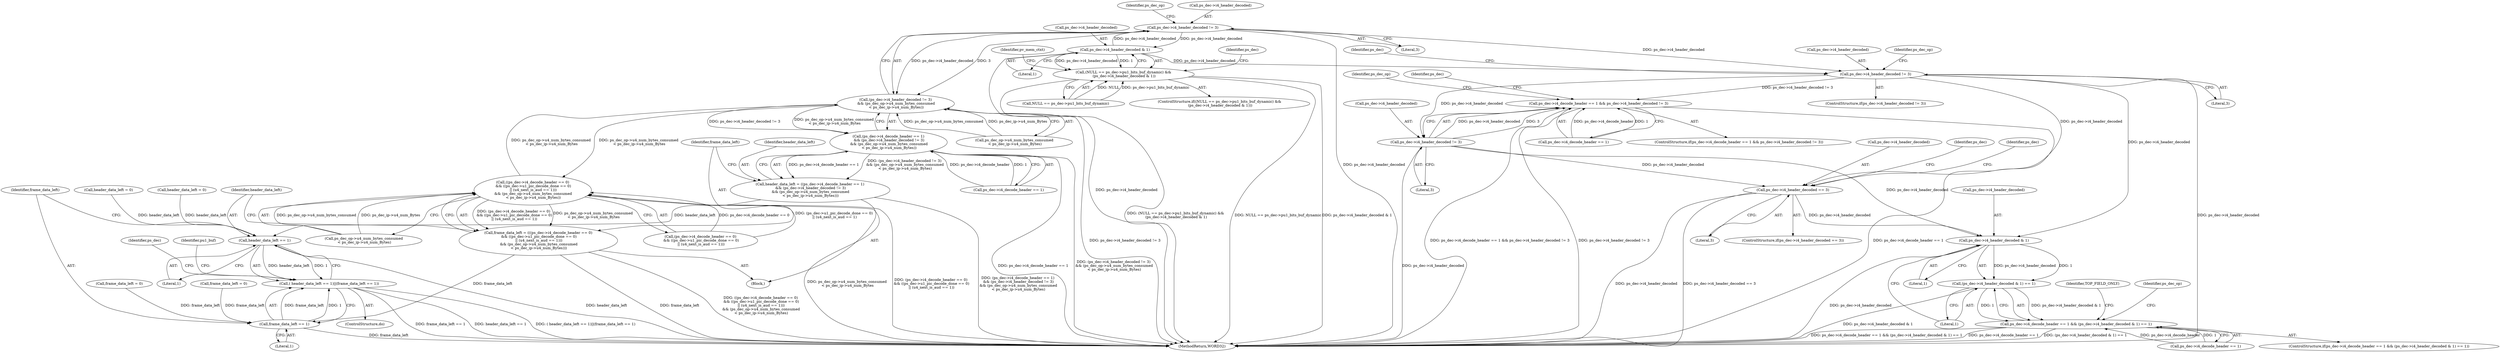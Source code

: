 digraph "0_Android_e86d3cfd2bc28dac421092106751e5638d54a848@pointer" {
"1001456" [label="(Call,ps_dec->i4_header_decoded != 3)"];
"1001027" [label="(Call,ps_dec->i4_header_decoded & 1)"];
"1001456" [label="(Call,ps_dec->i4_header_decoded != 3)"];
"1001021" [label="(Call,(NULL == ps_dec->pu1_bits_buf_dynamic) &&\n (ps_dec->i4_header_decoded & 1))"];
"1001455" [label="(Call,(ps_dec->i4_header_decoded != 3)\n && (ps_dec_op->u4_num_bytes_consumed\n < ps_dec_ip->u4_num_Bytes))"];
"1001449" [label="(Call,(ps_dec->i4_decode_header == 1)\n && (ps_dec->i4_header_decoded != 3)\n && (ps_dec_op->u4_num_bytes_consumed\n < ps_dec_ip->u4_num_Bytes))"];
"1001447" [label="(Call,header_data_left = ((ps_dec->i4_decode_header == 1)\n && (ps_dec->i4_header_decoded != 3)\n && (ps_dec_op->u4_num_bytes_consumed\n < ps_dec_ip->u4_num_Bytes)))"];
"1001494" [label="(Call,header_data_left == 1)"];
"1001493" [label="(Call,( header_data_left == 1)||(frame_data_left == 1))"];
"1001470" [label="(Call,((ps_dec->i4_decode_header == 0)\n && ((ps_dec->u1_pic_decode_done == 0)\n || (u4_next_is_aud == 1)))\n && (ps_dec_op->u4_num_bytes_consumed\n < ps_dec_ip->u4_num_Bytes))"];
"1001468" [label="(Call,frame_data_left = (((ps_dec->i4_decode_header == 0)\n && ((ps_dec->u1_pic_decode_done == 0)\n || (u4_next_is_aud == 1)))\n && (ps_dec_op->u4_num_bytes_consumed\n < ps_dec_ip->u4_num_Bytes)))"];
"1001497" [label="(Call,frame_data_left == 1)"];
"1001800" [label="(Call,ps_dec->i4_header_decoded != 3)"];
"1001814" [label="(Call,ps_dec->i4_decode_header == 1 && ps_dec->i4_header_decoded != 3)"];
"1001820" [label="(Call,ps_dec->i4_header_decoded != 3)"];
"1001936" [label="(Call,ps_dec->i4_header_decoded == 3)"];
"1002154" [label="(Call,ps_dec->i4_header_decoded & 1)"];
"1002153" [label="(Call,(ps_dec->i4_header_decoded & 1) == 1)"];
"1002147" [label="(Call,ps_dec->i4_decode_header == 1 && (ps_dec->i4_header_decoded & 1) == 1)"];
"1001447" [label="(Call,header_data_left = ((ps_dec->i4_decode_header == 1)\n && (ps_dec->i4_header_decoded != 3)\n && (ps_dec_op->u4_num_bytes_consumed\n < ps_dec_ip->u4_num_Bytes)))"];
"1001022" [label="(Call,NULL == ps_dec->pu1_bits_buf_dynamic)"];
"1002147" [label="(Call,ps_dec->i4_decode_header == 1 && (ps_dec->i4_header_decoded & 1) == 1)"];
"1002205" [label="(Identifier,TOP_FIELD_ONLY)"];
"1001496" [label="(Literal,1)"];
"1001815" [label="(Call,ps_dec->i4_decode_header == 1)"];
"1002153" [label="(Call,(ps_dec->i4_header_decoded & 1) == 1)"];
"1001824" [label="(Literal,3)"];
"1000202" [label="(Call,header_data_left = 0)"];
"1001463" [label="(Identifier,ps_dec_op)"];
"1001804" [label="(Literal,3)"];
"1002155" [label="(Call,ps_dec->i4_header_decoded)"];
"1001001" [label="(Identifier,pu1_buf)"];
"1001821" [label="(Call,ps_dec->i4_header_decoded)"];
"1001486" [label="(Call,ps_dec_op->u4_num_bytes_consumed\n < ps_dec_ip->u4_num_Bytes)"];
"1001021" [label="(Call,(NULL == ps_dec->pu1_bits_buf_dynamic) &&\n (ps_dec->i4_header_decoded & 1))"];
"1001495" [label="(Identifier,header_data_left)"];
"1001304" [label="(Call,frame_data_left = 0)"];
"1002146" [label="(ControlStructure,if(ps_dec->i4_decode_header == 1 && (ps_dec->i4_header_decoded & 1) == 1))"];
"1001940" [label="(Literal,3)"];
"1001448" [label="(Identifier,header_data_left)"];
"1001828" [label="(Identifier,ps_dec_op)"];
"1001457" [label="(Call,ps_dec->i4_header_decoded)"];
"1001808" [label="(Identifier,ps_dec_op)"];
"1002158" [label="(Literal,1)"];
"1001835" [label="(Identifier,ps_dec)"];
"1001449" [label="(Call,(ps_dec->i4_decode_header == 1)\n && (ps_dec->i4_header_decoded != 3)\n && (ps_dec_op->u4_num_bytes_consumed\n < ps_dec_ip->u4_num_Bytes))"];
"1001079" [label="(Identifier,ps_dec)"];
"1002159" [label="(Literal,1)"];
"1001936" [label="(Call,ps_dec->i4_header_decoded == 3)"];
"1001504" [label="(Identifier,ps_dec)"];
"1001456" [label="(Call,ps_dec->i4_header_decoded != 3)"];
"1001799" [label="(ControlStructure,if(ps_dec->i4_header_decoded != 3))"];
"1001494" [label="(Call,header_data_left == 1)"];
"1000206" [label="(Call,frame_data_left = 0)"];
"1001817" [label="(Identifier,ps_dec)"];
"1001820" [label="(Call,ps_dec->i4_header_decoded != 3)"];
"1001497" [label="(Call,frame_data_left == 1)"];
"1001499" [label="(Literal,1)"];
"1001028" [label="(Call,ps_dec->i4_header_decoded)"];
"1001469" [label="(Identifier,frame_data_left)"];
"1001801" [label="(Call,ps_dec->i4_header_decoded)"];
"1001935" [label="(ControlStructure,if(ps_dec->i4_header_decoded == 3))"];
"1001020" [label="(ControlStructure,if((NULL == ps_dec->pu1_bits_buf_dynamic) &&\n (ps_dec->i4_header_decoded & 1)))"];
"1001937" [label="(Call,ps_dec->i4_header_decoded)"];
"1001461" [label="(Call,ps_dec_op->u4_num_bytes_consumed\n < ps_dec_ip->u4_num_Bytes)"];
"1001957" [label="(Identifier,ps_dec)"];
"1001027" [label="(Call,ps_dec->i4_header_decoded & 1)"];
"1001307" [label="(Call,header_data_left = 0)"];
"1001470" [label="(Call,((ps_dec->i4_decode_header == 0)\n && ((ps_dec->u1_pic_decode_done == 0)\n || (u4_next_is_aud == 1)))\n && (ps_dec_op->u4_num_bytes_consumed\n < ps_dec_ip->u4_num_Bytes))"];
"1001450" [label="(Call,ps_dec->i4_decode_header == 1)"];
"1002154" [label="(Call,ps_dec->i4_header_decoded & 1)"];
"1002148" [label="(Call,ps_dec->i4_decode_header == 1)"];
"1001813" [label="(ControlStructure,if(ps_dec->i4_decode_header == 1 && ps_dec->i4_header_decoded != 3))"];
"1001498" [label="(Identifier,frame_data_left)"];
"1000997" [label="(ControlStructure,do)"];
"1001455" [label="(Call,(ps_dec->i4_header_decoded != 3)\n && (ps_dec_op->u4_num_bytes_consumed\n < ps_dec_ip->u4_num_Bytes))"];
"1001031" [label="(Literal,1)"];
"1001493" [label="(Call,( header_data_left == 1)||(frame_data_left == 1))"];
"1001460" [label="(Literal,3)"];
"1002270" [label="(MethodReturn,WORD32)"];
"1001037" [label="(Identifier,pv_mem_ctxt)"];
"1001471" [label="(Call,(ps_dec->i4_decode_header == 0)\n && ((ps_dec->u1_pic_decode_done == 0)\n || (u4_next_is_aud == 1)))"];
"1001814" [label="(Call,ps_dec->i4_decode_header == 1 && ps_dec->i4_header_decoded != 3)"];
"1002163" [label="(Identifier,ps_dec_op)"];
"1001944" [label="(Identifier,ps_dec)"];
"1000998" [label="(Block,)"];
"1001468" [label="(Call,frame_data_left = (((ps_dec->i4_decode_header == 0)\n && ((ps_dec->u1_pic_decode_done == 0)\n || (u4_next_is_aud == 1)))\n && (ps_dec_op->u4_num_bytes_consumed\n < ps_dec_ip->u4_num_Bytes)))"];
"1001800" [label="(Call,ps_dec->i4_header_decoded != 3)"];
"1001456" -> "1001455"  [label="AST: "];
"1001456" -> "1001460"  [label="CFG: "];
"1001457" -> "1001456"  [label="AST: "];
"1001460" -> "1001456"  [label="AST: "];
"1001463" -> "1001456"  [label="CFG: "];
"1001455" -> "1001456"  [label="CFG: "];
"1001456" -> "1002270"  [label="DDG: ps_dec->i4_header_decoded"];
"1001456" -> "1001027"  [label="DDG: ps_dec->i4_header_decoded"];
"1001456" -> "1001455"  [label="DDG: ps_dec->i4_header_decoded"];
"1001456" -> "1001455"  [label="DDG: 3"];
"1001027" -> "1001456"  [label="DDG: ps_dec->i4_header_decoded"];
"1001456" -> "1001800"  [label="DDG: ps_dec->i4_header_decoded"];
"1001027" -> "1001021"  [label="AST: "];
"1001027" -> "1001031"  [label="CFG: "];
"1001028" -> "1001027"  [label="AST: "];
"1001031" -> "1001027"  [label="AST: "];
"1001021" -> "1001027"  [label="CFG: "];
"1001027" -> "1002270"  [label="DDG: ps_dec->i4_header_decoded"];
"1001027" -> "1001021"  [label="DDG: ps_dec->i4_header_decoded"];
"1001027" -> "1001021"  [label="DDG: 1"];
"1001027" -> "1001800"  [label="DDG: ps_dec->i4_header_decoded"];
"1001021" -> "1001020"  [label="AST: "];
"1001021" -> "1001022"  [label="CFG: "];
"1001022" -> "1001021"  [label="AST: "];
"1001037" -> "1001021"  [label="CFG: "];
"1001079" -> "1001021"  [label="CFG: "];
"1001021" -> "1002270"  [label="DDG: ps_dec->i4_header_decoded & 1"];
"1001021" -> "1002270"  [label="DDG: (NULL == ps_dec->pu1_bits_buf_dynamic) &&\n (ps_dec->i4_header_decoded & 1)"];
"1001021" -> "1002270"  [label="DDG: NULL == ps_dec->pu1_bits_buf_dynamic"];
"1001022" -> "1001021"  [label="DDG: NULL"];
"1001022" -> "1001021"  [label="DDG: ps_dec->pu1_bits_buf_dynamic"];
"1001455" -> "1001449"  [label="AST: "];
"1001455" -> "1001461"  [label="CFG: "];
"1001461" -> "1001455"  [label="AST: "];
"1001449" -> "1001455"  [label="CFG: "];
"1001455" -> "1002270"  [label="DDG: ps_dec->i4_header_decoded != 3"];
"1001455" -> "1001449"  [label="DDG: ps_dec->i4_header_decoded != 3"];
"1001455" -> "1001449"  [label="DDG: ps_dec_op->u4_num_bytes_consumed\n < ps_dec_ip->u4_num_Bytes"];
"1001461" -> "1001455"  [label="DDG: ps_dec_op->u4_num_bytes_consumed"];
"1001461" -> "1001455"  [label="DDG: ps_dec_ip->u4_num_Bytes"];
"1001470" -> "1001455"  [label="DDG: ps_dec_op->u4_num_bytes_consumed\n < ps_dec_ip->u4_num_Bytes"];
"1001455" -> "1001470"  [label="DDG: ps_dec_op->u4_num_bytes_consumed\n < ps_dec_ip->u4_num_Bytes"];
"1001449" -> "1001447"  [label="AST: "];
"1001449" -> "1001450"  [label="CFG: "];
"1001450" -> "1001449"  [label="AST: "];
"1001447" -> "1001449"  [label="CFG: "];
"1001449" -> "1002270"  [label="DDG: (ps_dec->i4_header_decoded != 3)\n && (ps_dec_op->u4_num_bytes_consumed\n < ps_dec_ip->u4_num_Bytes)"];
"1001449" -> "1002270"  [label="DDG: ps_dec->i4_decode_header == 1"];
"1001449" -> "1001447"  [label="DDG: ps_dec->i4_decode_header == 1"];
"1001449" -> "1001447"  [label="DDG: (ps_dec->i4_header_decoded != 3)\n && (ps_dec_op->u4_num_bytes_consumed\n < ps_dec_ip->u4_num_Bytes)"];
"1001450" -> "1001449"  [label="DDG: ps_dec->i4_decode_header"];
"1001450" -> "1001449"  [label="DDG: 1"];
"1001447" -> "1000998"  [label="AST: "];
"1001448" -> "1001447"  [label="AST: "];
"1001469" -> "1001447"  [label="CFG: "];
"1001447" -> "1002270"  [label="DDG: (ps_dec->i4_decode_header == 1)\n && (ps_dec->i4_header_decoded != 3)\n && (ps_dec_op->u4_num_bytes_consumed\n < ps_dec_ip->u4_num_Bytes)"];
"1001447" -> "1001494"  [label="DDG: header_data_left"];
"1001494" -> "1001493"  [label="AST: "];
"1001494" -> "1001496"  [label="CFG: "];
"1001495" -> "1001494"  [label="AST: "];
"1001496" -> "1001494"  [label="AST: "];
"1001498" -> "1001494"  [label="CFG: "];
"1001493" -> "1001494"  [label="CFG: "];
"1001494" -> "1002270"  [label="DDG: header_data_left"];
"1001494" -> "1001493"  [label="DDG: header_data_left"];
"1001494" -> "1001493"  [label="DDG: 1"];
"1001307" -> "1001494"  [label="DDG: header_data_left"];
"1000202" -> "1001494"  [label="DDG: header_data_left"];
"1001493" -> "1000997"  [label="AST: "];
"1001493" -> "1001497"  [label="CFG: "];
"1001497" -> "1001493"  [label="AST: "];
"1001001" -> "1001493"  [label="CFG: "];
"1001504" -> "1001493"  [label="CFG: "];
"1001493" -> "1002270"  [label="DDG: frame_data_left == 1"];
"1001493" -> "1002270"  [label="DDG: header_data_left == 1"];
"1001493" -> "1002270"  [label="DDG: ( header_data_left == 1)||(frame_data_left == 1)"];
"1001497" -> "1001493"  [label="DDG: frame_data_left"];
"1001497" -> "1001493"  [label="DDG: 1"];
"1001470" -> "1001468"  [label="AST: "];
"1001470" -> "1001471"  [label="CFG: "];
"1001470" -> "1001486"  [label="CFG: "];
"1001471" -> "1001470"  [label="AST: "];
"1001486" -> "1001470"  [label="AST: "];
"1001468" -> "1001470"  [label="CFG: "];
"1001470" -> "1002270"  [label="DDG: ps_dec_op->u4_num_bytes_consumed\n < ps_dec_ip->u4_num_Bytes"];
"1001470" -> "1002270"  [label="DDG: (ps_dec->i4_decode_header == 0)\n && ((ps_dec->u1_pic_decode_done == 0)\n || (u4_next_is_aud == 1))"];
"1001470" -> "1001468"  [label="DDG: (ps_dec->i4_decode_header == 0)\n && ((ps_dec->u1_pic_decode_done == 0)\n || (u4_next_is_aud == 1))"];
"1001470" -> "1001468"  [label="DDG: ps_dec_op->u4_num_bytes_consumed\n < ps_dec_ip->u4_num_Bytes"];
"1001471" -> "1001470"  [label="DDG: ps_dec->i4_decode_header == 0"];
"1001471" -> "1001470"  [label="DDG: (ps_dec->u1_pic_decode_done == 0)\n || (u4_next_is_aud == 1)"];
"1001486" -> "1001470"  [label="DDG: ps_dec_op->u4_num_bytes_consumed"];
"1001486" -> "1001470"  [label="DDG: ps_dec_ip->u4_num_Bytes"];
"1001468" -> "1000998"  [label="AST: "];
"1001469" -> "1001468"  [label="AST: "];
"1001495" -> "1001468"  [label="CFG: "];
"1001468" -> "1002270"  [label="DDG: frame_data_left"];
"1001468" -> "1002270"  [label="DDG: ((ps_dec->i4_decode_header == 0)\n && ((ps_dec->u1_pic_decode_done == 0)\n || (u4_next_is_aud == 1)))\n && (ps_dec_op->u4_num_bytes_consumed\n < ps_dec_ip->u4_num_Bytes)"];
"1001468" -> "1001497"  [label="DDG: frame_data_left"];
"1001497" -> "1001499"  [label="CFG: "];
"1001498" -> "1001497"  [label="AST: "];
"1001499" -> "1001497"  [label="AST: "];
"1001497" -> "1002270"  [label="DDG: frame_data_left"];
"1000206" -> "1001497"  [label="DDG: frame_data_left"];
"1001304" -> "1001497"  [label="DDG: frame_data_left"];
"1001800" -> "1001799"  [label="AST: "];
"1001800" -> "1001804"  [label="CFG: "];
"1001801" -> "1001800"  [label="AST: "];
"1001804" -> "1001800"  [label="AST: "];
"1001808" -> "1001800"  [label="CFG: "];
"1001817" -> "1001800"  [label="CFG: "];
"1001800" -> "1002270"  [label="DDG: ps_dec->i4_header_decoded"];
"1001800" -> "1001814"  [label="DDG: ps_dec->i4_header_decoded != 3"];
"1001800" -> "1001820"  [label="DDG: ps_dec->i4_header_decoded"];
"1001800" -> "1001936"  [label="DDG: ps_dec->i4_header_decoded"];
"1001800" -> "1002154"  [label="DDG: ps_dec->i4_header_decoded"];
"1001814" -> "1001813"  [label="AST: "];
"1001814" -> "1001815"  [label="CFG: "];
"1001814" -> "1001820"  [label="CFG: "];
"1001815" -> "1001814"  [label="AST: "];
"1001820" -> "1001814"  [label="AST: "];
"1001828" -> "1001814"  [label="CFG: "];
"1001835" -> "1001814"  [label="CFG: "];
"1001814" -> "1002270"  [label="DDG: ps_dec->i4_header_decoded != 3"];
"1001814" -> "1002270"  [label="DDG: ps_dec->i4_decode_header == 1"];
"1001814" -> "1002270"  [label="DDG: ps_dec->i4_decode_header == 1 && ps_dec->i4_header_decoded != 3"];
"1001815" -> "1001814"  [label="DDG: ps_dec->i4_decode_header"];
"1001815" -> "1001814"  [label="DDG: 1"];
"1001820" -> "1001814"  [label="DDG: ps_dec->i4_header_decoded"];
"1001820" -> "1001814"  [label="DDG: 3"];
"1001820" -> "1001824"  [label="CFG: "];
"1001821" -> "1001820"  [label="AST: "];
"1001824" -> "1001820"  [label="AST: "];
"1001820" -> "1002270"  [label="DDG: ps_dec->i4_header_decoded"];
"1001820" -> "1001936"  [label="DDG: ps_dec->i4_header_decoded"];
"1001820" -> "1002154"  [label="DDG: ps_dec->i4_header_decoded"];
"1001936" -> "1001935"  [label="AST: "];
"1001936" -> "1001940"  [label="CFG: "];
"1001937" -> "1001936"  [label="AST: "];
"1001940" -> "1001936"  [label="AST: "];
"1001944" -> "1001936"  [label="CFG: "];
"1001957" -> "1001936"  [label="CFG: "];
"1001936" -> "1002270"  [label="DDG: ps_dec->i4_header_decoded"];
"1001936" -> "1002270"  [label="DDG: ps_dec->i4_header_decoded == 3"];
"1001936" -> "1002154"  [label="DDG: ps_dec->i4_header_decoded"];
"1002154" -> "1002153"  [label="AST: "];
"1002154" -> "1002158"  [label="CFG: "];
"1002155" -> "1002154"  [label="AST: "];
"1002158" -> "1002154"  [label="AST: "];
"1002159" -> "1002154"  [label="CFG: "];
"1002154" -> "1002270"  [label="DDG: ps_dec->i4_header_decoded"];
"1002154" -> "1002153"  [label="DDG: ps_dec->i4_header_decoded"];
"1002154" -> "1002153"  [label="DDG: 1"];
"1002153" -> "1002147"  [label="AST: "];
"1002153" -> "1002159"  [label="CFG: "];
"1002159" -> "1002153"  [label="AST: "];
"1002147" -> "1002153"  [label="CFG: "];
"1002153" -> "1002270"  [label="DDG: ps_dec->i4_header_decoded & 1"];
"1002153" -> "1002147"  [label="DDG: ps_dec->i4_header_decoded & 1"];
"1002153" -> "1002147"  [label="DDG: 1"];
"1002147" -> "1002146"  [label="AST: "];
"1002147" -> "1002148"  [label="CFG: "];
"1002148" -> "1002147"  [label="AST: "];
"1002163" -> "1002147"  [label="CFG: "];
"1002205" -> "1002147"  [label="CFG: "];
"1002147" -> "1002270"  [label="DDG: ps_dec->i4_decode_header == 1 && (ps_dec->i4_header_decoded & 1) == 1"];
"1002147" -> "1002270"  [label="DDG: ps_dec->i4_decode_header == 1"];
"1002147" -> "1002270"  [label="DDG: (ps_dec->i4_header_decoded & 1) == 1"];
"1002148" -> "1002147"  [label="DDG: ps_dec->i4_decode_header"];
"1002148" -> "1002147"  [label="DDG: 1"];
}
